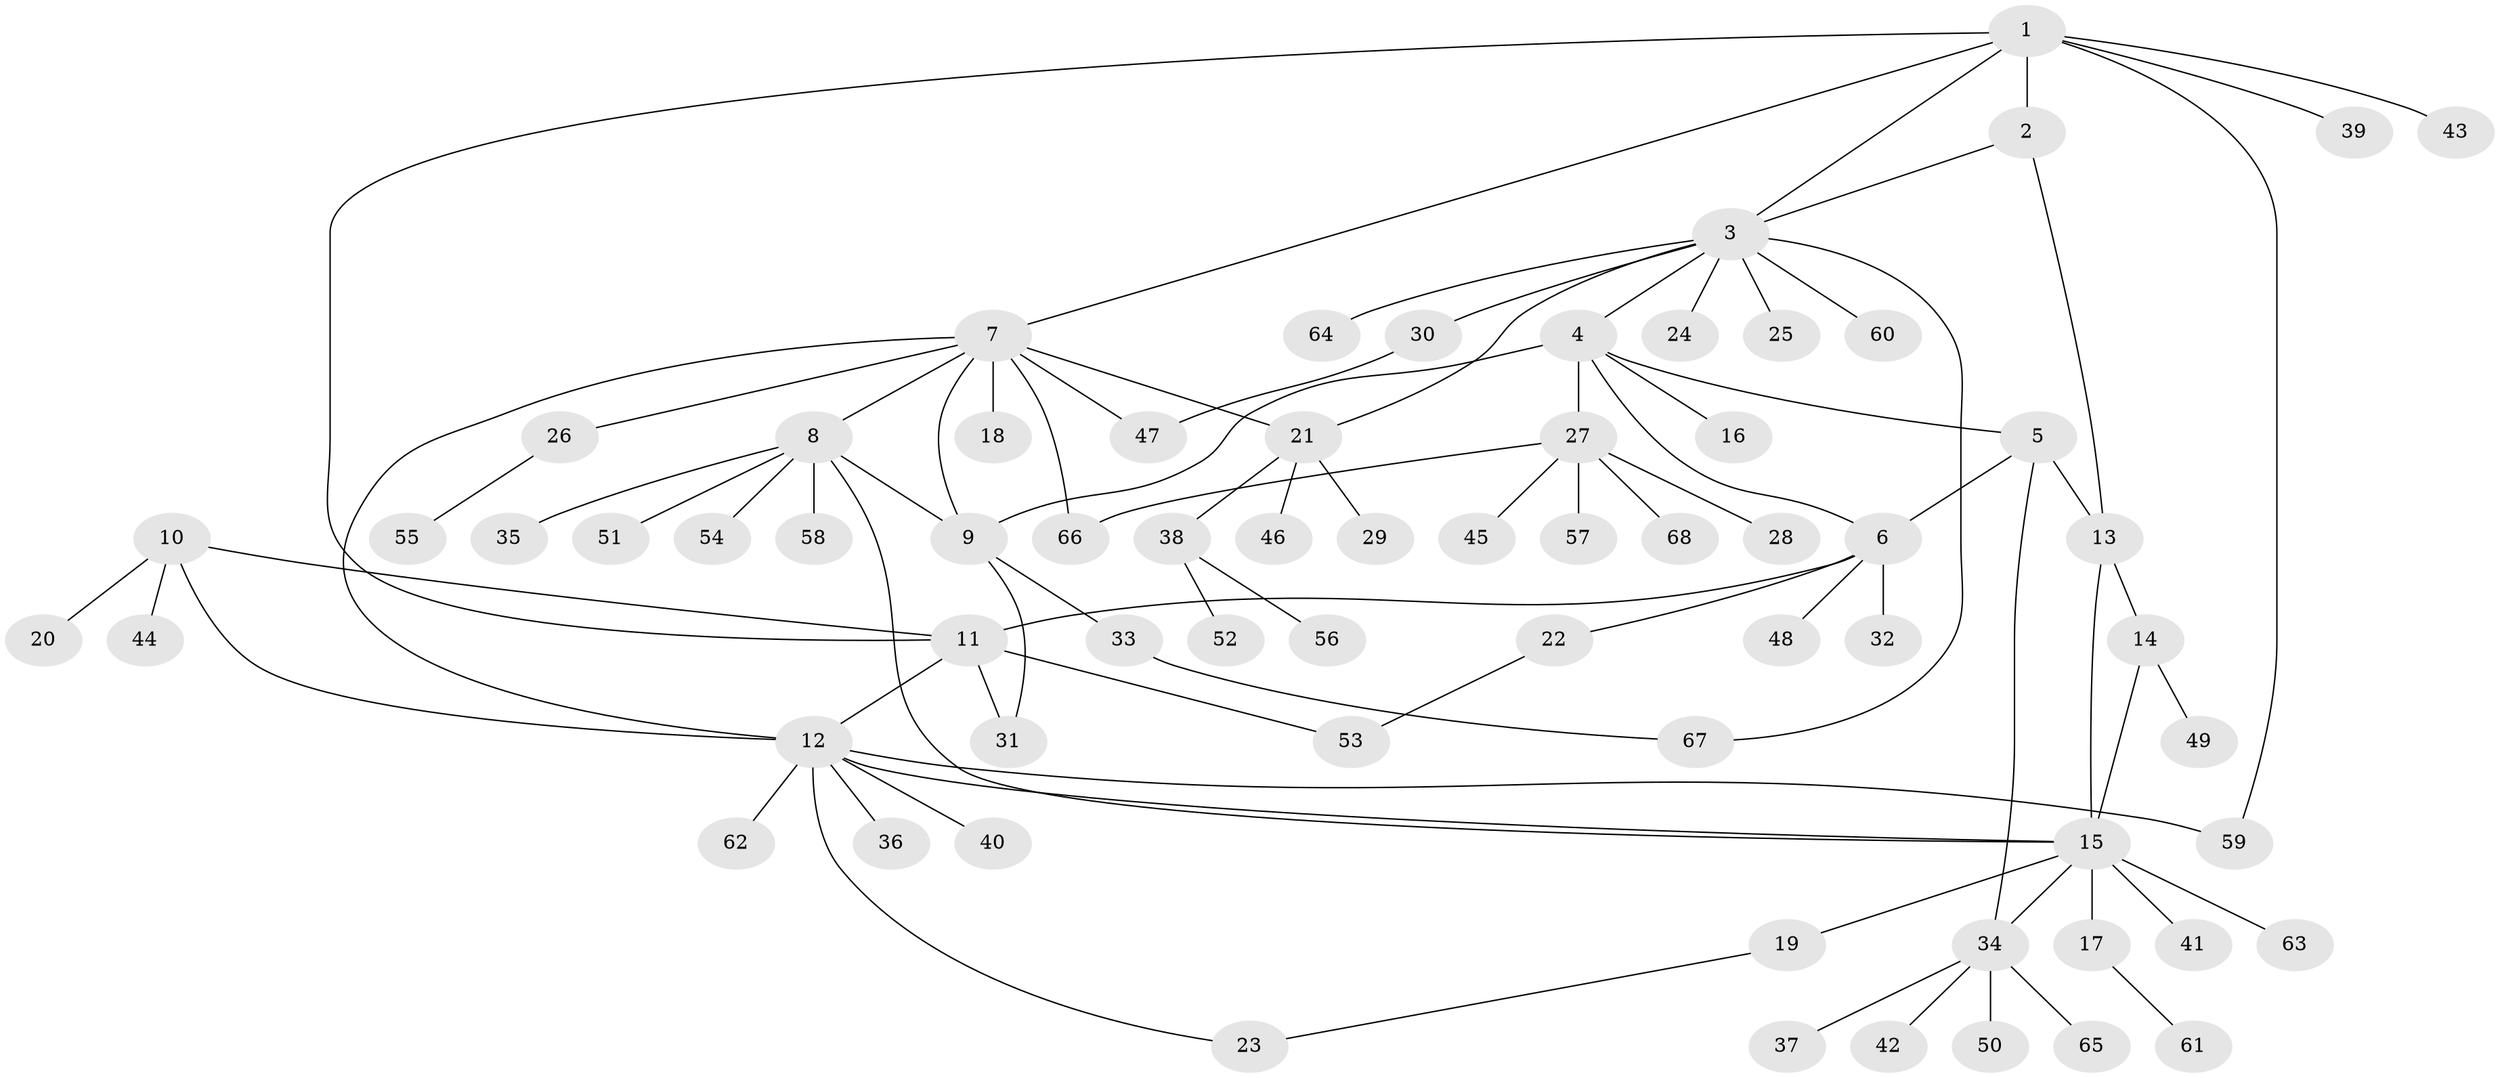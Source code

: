 // Generated by graph-tools (version 1.1) at 2025/26/03/09/25 03:26:38]
// undirected, 68 vertices, 87 edges
graph export_dot {
graph [start="1"]
  node [color=gray90,style=filled];
  1;
  2;
  3;
  4;
  5;
  6;
  7;
  8;
  9;
  10;
  11;
  12;
  13;
  14;
  15;
  16;
  17;
  18;
  19;
  20;
  21;
  22;
  23;
  24;
  25;
  26;
  27;
  28;
  29;
  30;
  31;
  32;
  33;
  34;
  35;
  36;
  37;
  38;
  39;
  40;
  41;
  42;
  43;
  44;
  45;
  46;
  47;
  48;
  49;
  50;
  51;
  52;
  53;
  54;
  55;
  56;
  57;
  58;
  59;
  60;
  61;
  62;
  63;
  64;
  65;
  66;
  67;
  68;
  1 -- 2;
  1 -- 3;
  1 -- 7;
  1 -- 11;
  1 -- 39;
  1 -- 43;
  1 -- 59;
  2 -- 3;
  2 -- 13;
  3 -- 4;
  3 -- 21;
  3 -- 24;
  3 -- 25;
  3 -- 30;
  3 -- 60;
  3 -- 64;
  3 -- 67;
  4 -- 5;
  4 -- 6;
  4 -- 9;
  4 -- 16;
  4 -- 27;
  5 -- 6;
  5 -- 13;
  5 -- 34;
  6 -- 11;
  6 -- 22;
  6 -- 32;
  6 -- 48;
  7 -- 8;
  7 -- 9;
  7 -- 12;
  7 -- 18;
  7 -- 21;
  7 -- 26;
  7 -- 47;
  7 -- 66;
  8 -- 9;
  8 -- 15;
  8 -- 35;
  8 -- 51;
  8 -- 54;
  8 -- 58;
  9 -- 31;
  9 -- 33;
  10 -- 11;
  10 -- 12;
  10 -- 20;
  10 -- 44;
  11 -- 12;
  11 -- 31;
  11 -- 53;
  12 -- 15;
  12 -- 23;
  12 -- 36;
  12 -- 40;
  12 -- 59;
  12 -- 62;
  13 -- 14;
  13 -- 15;
  14 -- 15;
  14 -- 49;
  15 -- 17;
  15 -- 19;
  15 -- 34;
  15 -- 41;
  15 -- 63;
  17 -- 61;
  19 -- 23;
  21 -- 29;
  21 -- 38;
  21 -- 46;
  22 -- 53;
  26 -- 55;
  27 -- 28;
  27 -- 45;
  27 -- 57;
  27 -- 66;
  27 -- 68;
  30 -- 47;
  33 -- 67;
  34 -- 37;
  34 -- 42;
  34 -- 50;
  34 -- 65;
  38 -- 52;
  38 -- 56;
}
